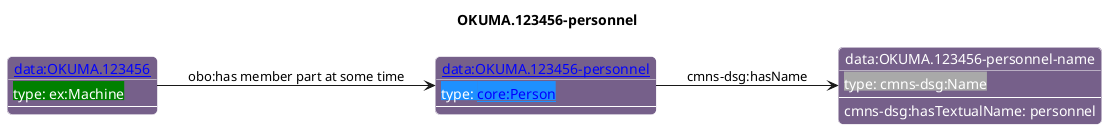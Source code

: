 @startuml
skinparam linetype polyline
left to right direction
title OKUMA.123456-personnel

skinparam roundCorner 10

skinparam object {
  BackgroundColor 76608A
  fontColor White
  BorderColor White 
  FontName Helvetica   
}

skinparam class{
   BackgroundColor White
   fontColor black
   FontStyle bold
   FontName Helvetica
}

object "[[./OKUMA.123456-personnel.html data:OKUMA.123456-personnel]]" as o1 #76608A {
 <back:#1E90FF>type: [[https://spec.industrialontologies.org/ontology/core/Core/Person core:Person]]</back> 
---
 }
object "data:OKUMA.123456-personnel-name" as o2 #76608A {
 <back:#DarkGrey>type: cmns-dsg:Name</back> 
---
 }
object "[[./OKUMA.123456.html data:OKUMA.123456]]" as o3 #76608A {
 <back:#Green>type: ex:Machine</back> 
---
 }
o1 --> o2 : cmns-dsg:hasName
o2 : cmns-dsg:hasTextualName: personnel
o3 --> o1 : obo:has member part at some time
@enduml
